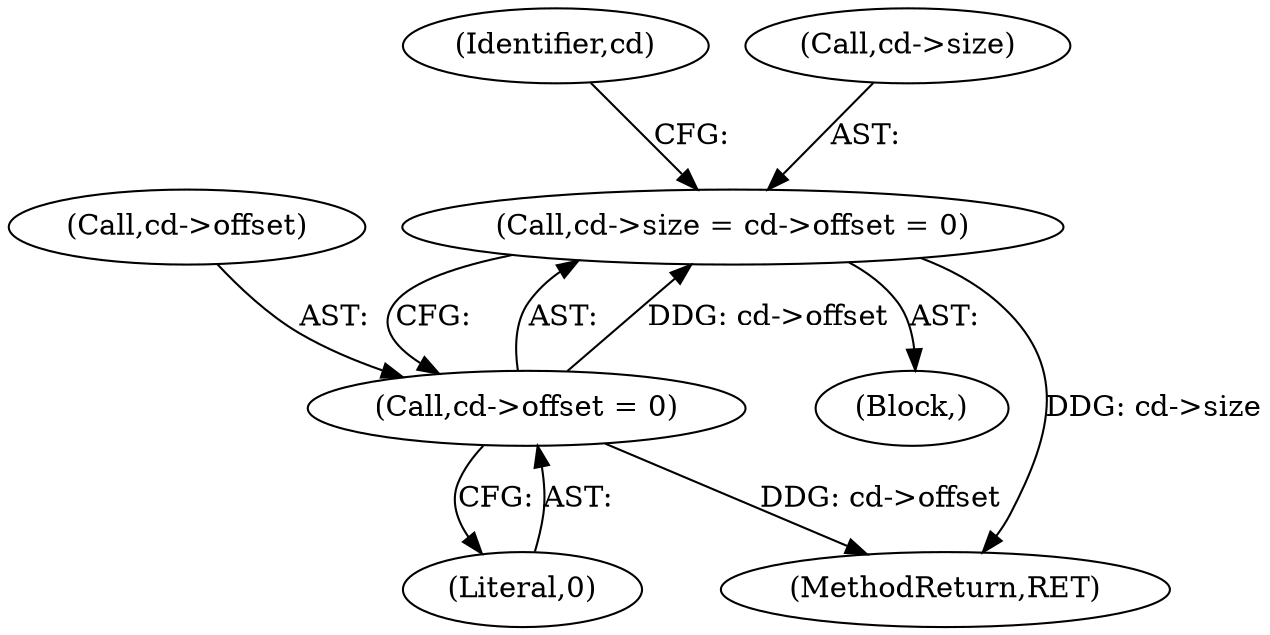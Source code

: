 digraph "0_php_ef8fc4b53d92fbfcd8ef1abbd6f2f5fe2c4a11e5@pointer" {
"1000170" [label="(Call,cd->size = cd->offset = 0)"];
"1000174" [label="(Call,cd->offset = 0)"];
"1000104" [label="(Block,)"];
"1000178" [label="(Literal,0)"];
"1000174" [label="(Call,cd->offset = 0)"];
"1000170" [label="(Call,cd->size = cd->offset = 0)"];
"1000175" [label="(Call,cd->offset)"];
"1000181" [label="(Identifier,cd)"];
"1000171" [label="(Call,cd->size)"];
"1000191" [label="(MethodReturn,RET)"];
"1000170" -> "1000104"  [label="AST: "];
"1000170" -> "1000174"  [label="CFG: "];
"1000171" -> "1000170"  [label="AST: "];
"1000174" -> "1000170"  [label="AST: "];
"1000181" -> "1000170"  [label="CFG: "];
"1000170" -> "1000191"  [label="DDG: cd->size"];
"1000174" -> "1000170"  [label="DDG: cd->offset"];
"1000174" -> "1000178"  [label="CFG: "];
"1000175" -> "1000174"  [label="AST: "];
"1000178" -> "1000174"  [label="AST: "];
"1000174" -> "1000191"  [label="DDG: cd->offset"];
}
